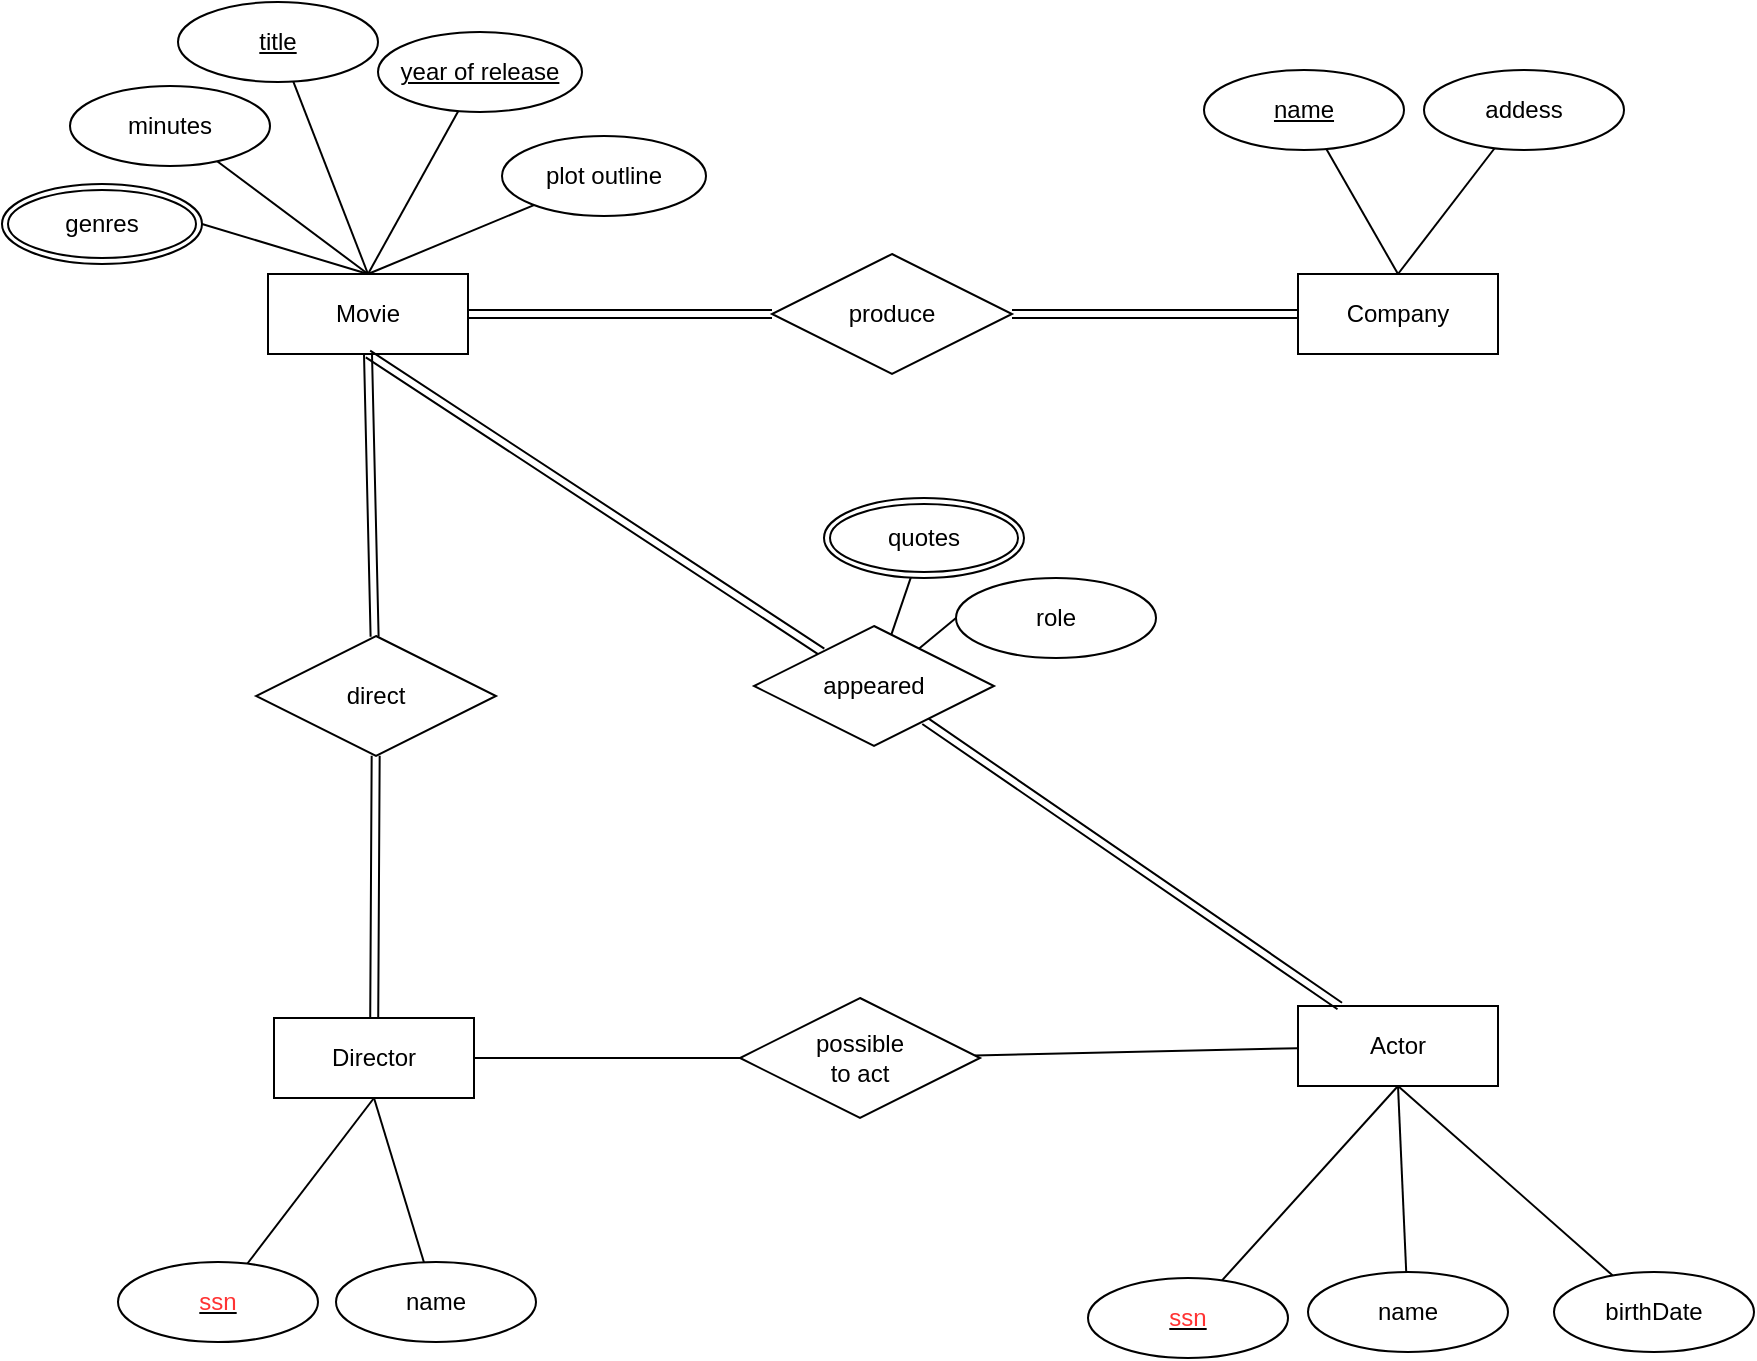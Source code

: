 <mxfile version="24.2.0" type="github">
  <diagram name="페이지-1" id="mjFrXahVR4kHwiT1oNfT">
    <mxGraphModel dx="1145" dy="805" grid="0" gridSize="10" guides="1" tooltips="1" connect="1" arrows="1" fold="1" page="1" pageScale="1" pageWidth="1600" pageHeight="900" math="0" shadow="0">
      <root>
        <mxCell id="0" />
        <mxCell id="1" parent="0" />
        <mxCell id="HttRAKErzIjSeqWAfoua-1" value="Director" style="whiteSpace=wrap;html=1;align=center;" vertex="1" parent="1">
          <mxGeometry x="365" y="610" width="100" height="40" as="geometry" />
        </mxCell>
        <mxCell id="HttRAKErzIjSeqWAfoua-25" style="edgeStyle=orthogonalEdgeStyle;rounded=0;orthogonalLoop=1;jettySize=auto;html=1;entryX=0;entryY=0.5;entryDx=0;entryDy=0;endArrow=none;endFill=0;shape=link;" edge="1" parent="1" source="HttRAKErzIjSeqWAfoua-2" target="HttRAKErzIjSeqWAfoua-24">
          <mxGeometry relative="1" as="geometry" />
        </mxCell>
        <mxCell id="HttRAKErzIjSeqWAfoua-2" value="Movie" style="whiteSpace=wrap;html=1;align=center;" vertex="1" parent="1">
          <mxGeometry x="362" y="238" width="100" height="40" as="geometry" />
        </mxCell>
        <mxCell id="HttRAKErzIjSeqWAfoua-5" value="Company" style="whiteSpace=wrap;html=1;align=center;" vertex="1" parent="1">
          <mxGeometry x="877" y="238" width="100" height="40" as="geometry" />
        </mxCell>
        <mxCell id="HttRAKErzIjSeqWAfoua-6" value="Actor" style="whiteSpace=wrap;html=1;align=center;" vertex="1" parent="1">
          <mxGeometry x="877" y="604" width="100" height="40" as="geometry" />
        </mxCell>
        <mxCell id="HttRAKErzIjSeqWAfoua-29" style="rounded=0;orthogonalLoop=1;jettySize=auto;html=1;endArrow=none;endFill=0;entryX=0.5;entryY=0;entryDx=0;entryDy=0;" edge="1" parent="1" source="HttRAKErzIjSeqWAfoua-7" target="HttRAKErzIjSeqWAfoua-2">
          <mxGeometry relative="1" as="geometry" />
        </mxCell>
        <mxCell id="HttRAKErzIjSeqWAfoua-7" value="&lt;u&gt;title&lt;/u&gt;" style="ellipse;whiteSpace=wrap;html=1;align=center;" vertex="1" parent="1">
          <mxGeometry x="317" y="102" width="100" height="40" as="geometry" />
        </mxCell>
        <mxCell id="HttRAKErzIjSeqWAfoua-34" style="rounded=0;orthogonalLoop=1;jettySize=auto;html=1;endArrow=none;endFill=0;entryX=0.5;entryY=0;entryDx=0;entryDy=0;" edge="1" parent="1" source="HttRAKErzIjSeqWAfoua-9" target="HttRAKErzIjSeqWAfoua-2">
          <mxGeometry relative="1" as="geometry">
            <mxPoint x="412" y="238" as="targetPoint" />
          </mxGeometry>
        </mxCell>
        <mxCell id="HttRAKErzIjSeqWAfoua-9" value="&lt;u&gt;year of release&lt;/u&gt;" style="ellipse;whiteSpace=wrap;html=1;align=center;" vertex="1" parent="1">
          <mxGeometry x="417" y="117" width="102" height="40" as="geometry" />
        </mxCell>
        <mxCell id="HttRAKErzIjSeqWAfoua-30" style="rounded=0;orthogonalLoop=1;jettySize=auto;html=1;entryX=0.5;entryY=0;entryDx=0;entryDy=0;endArrow=none;endFill=0;" edge="1" parent="1" source="HttRAKErzIjSeqWAfoua-10" target="HttRAKErzIjSeqWAfoua-2">
          <mxGeometry relative="1" as="geometry" />
        </mxCell>
        <mxCell id="HttRAKErzIjSeqWAfoua-10" value="minutes" style="ellipse;whiteSpace=wrap;html=1;align=center;" vertex="1" parent="1">
          <mxGeometry x="263" y="144" width="100" height="40" as="geometry" />
        </mxCell>
        <mxCell id="HttRAKErzIjSeqWAfoua-32" style="rounded=0;orthogonalLoop=1;jettySize=auto;html=1;entryX=0.5;entryY=0;entryDx=0;entryDy=0;endArrow=none;endFill=0;exitX=1;exitY=0.5;exitDx=0;exitDy=0;" edge="1" parent="1" source="HttRAKErzIjSeqWAfoua-70" target="HttRAKErzIjSeqWAfoua-2">
          <mxGeometry relative="1" as="geometry">
            <mxPoint x="295" y="201" as="sourcePoint" />
          </mxGeometry>
        </mxCell>
        <mxCell id="HttRAKErzIjSeqWAfoua-63" style="rounded=0;orthogonalLoop=1;jettySize=auto;html=1;endArrow=none;endFill=0;" edge="1" parent="1" source="HttRAKErzIjSeqWAfoua-13" target="HttRAKErzIjSeqWAfoua-1">
          <mxGeometry relative="1" as="geometry" />
        </mxCell>
        <mxCell id="HttRAKErzIjSeqWAfoua-67" style="rounded=0;orthogonalLoop=1;jettySize=auto;html=1;endArrow=none;endFill=0;" edge="1" parent="1" source="HttRAKErzIjSeqWAfoua-13" target="HttRAKErzIjSeqWAfoua-6">
          <mxGeometry relative="1" as="geometry" />
        </mxCell>
        <mxCell id="HttRAKErzIjSeqWAfoua-13" value="possible&lt;div&gt;to act&lt;/div&gt;" style="shape=rhombus;perimeter=rhombusPerimeter;whiteSpace=wrap;html=1;align=center;" vertex="1" parent="1">
          <mxGeometry x="598" y="600" width="120" height="60" as="geometry" />
        </mxCell>
        <mxCell id="HttRAKErzIjSeqWAfoua-22" style="rounded=0;orthogonalLoop=1;jettySize=auto;html=1;entryX=0.5;entryY=1;entryDx=0;entryDy=0;endArrow=none;endFill=0;shape=link;" edge="1" parent="1" source="HttRAKErzIjSeqWAfoua-21" target="HttRAKErzIjSeqWAfoua-2">
          <mxGeometry relative="1" as="geometry" />
        </mxCell>
        <mxCell id="HttRAKErzIjSeqWAfoua-23" style="rounded=0;orthogonalLoop=1;jettySize=auto;html=1;endArrow=none;endFill=0;shape=link;" edge="1" parent="1" source="HttRAKErzIjSeqWAfoua-21" target="HttRAKErzIjSeqWAfoua-1">
          <mxGeometry relative="1" as="geometry" />
        </mxCell>
        <mxCell id="HttRAKErzIjSeqWAfoua-21" value="direct" style="shape=rhombus;perimeter=rhombusPerimeter;whiteSpace=wrap;html=1;align=center;" vertex="1" parent="1">
          <mxGeometry x="356" y="419" width="120" height="60" as="geometry" />
        </mxCell>
        <mxCell id="HttRAKErzIjSeqWAfoua-26" style="edgeStyle=orthogonalEdgeStyle;rounded=0;orthogonalLoop=1;jettySize=auto;html=1;endArrow=none;endFill=0;shape=link;" edge="1" parent="1" source="HttRAKErzIjSeqWAfoua-24" target="HttRAKErzIjSeqWAfoua-5">
          <mxGeometry relative="1" as="geometry" />
        </mxCell>
        <mxCell id="HttRAKErzIjSeqWAfoua-24" value="produce" style="shape=rhombus;perimeter=rhombusPerimeter;whiteSpace=wrap;html=1;align=center;" vertex="1" parent="1">
          <mxGeometry x="614" y="228" width="120" height="60" as="geometry" />
        </mxCell>
        <mxCell id="HttRAKErzIjSeqWAfoua-33" style="rounded=0;orthogonalLoop=1;jettySize=auto;html=1;entryX=0.5;entryY=0;entryDx=0;entryDy=0;endArrow=none;endFill=0;" edge="1" parent="1" source="HttRAKErzIjSeqWAfoua-27" target="HttRAKErzIjSeqWAfoua-2">
          <mxGeometry relative="1" as="geometry" />
        </mxCell>
        <mxCell id="HttRAKErzIjSeqWAfoua-27" value="plot outline" style="ellipse;whiteSpace=wrap;html=1;align=center;" vertex="1" parent="1">
          <mxGeometry x="479" y="169" width="102" height="40" as="geometry" />
        </mxCell>
        <mxCell id="HttRAKErzIjSeqWAfoua-40" style="rounded=0;orthogonalLoop=1;jettySize=auto;html=1;endArrow=none;endFill=0;entryX=0.5;entryY=0;entryDx=0;entryDy=0;" edge="1" parent="1" source="HttRAKErzIjSeqWAfoua-37" target="HttRAKErzIjSeqWAfoua-5">
          <mxGeometry relative="1" as="geometry" />
        </mxCell>
        <mxCell id="HttRAKErzIjSeqWAfoua-37" value="&lt;u&gt;name&lt;/u&gt;" style="ellipse;whiteSpace=wrap;html=1;align=center;" vertex="1" parent="1">
          <mxGeometry x="830" y="136" width="100" height="40" as="geometry" />
        </mxCell>
        <mxCell id="HttRAKErzIjSeqWAfoua-41" style="rounded=0;orthogonalLoop=1;jettySize=auto;html=1;endArrow=none;endFill=0;" edge="1" parent="1" source="HttRAKErzIjSeqWAfoua-39">
          <mxGeometry relative="1" as="geometry">
            <mxPoint x="927" y="238" as="targetPoint" />
          </mxGeometry>
        </mxCell>
        <mxCell id="HttRAKErzIjSeqWAfoua-39" value="addess" style="ellipse;whiteSpace=wrap;html=1;align=center;" vertex="1" parent="1">
          <mxGeometry x="940" y="136" width="100" height="40" as="geometry" />
        </mxCell>
        <mxCell id="HttRAKErzIjSeqWAfoua-46" style="rounded=0;orthogonalLoop=1;jettySize=auto;html=1;entryX=0.5;entryY=1;entryDx=0;entryDy=0;endArrow=none;endFill=0;" edge="1" parent="1" source="HttRAKErzIjSeqWAfoua-42" target="HttRAKErzIjSeqWAfoua-6">
          <mxGeometry relative="1" as="geometry" />
        </mxCell>
        <mxCell id="HttRAKErzIjSeqWAfoua-42" value="name" style="ellipse;whiteSpace=wrap;html=1;align=center;" vertex="1" parent="1">
          <mxGeometry x="882" y="737" width="100" height="40" as="geometry" />
        </mxCell>
        <mxCell id="HttRAKErzIjSeqWAfoua-47" style="rounded=0;orthogonalLoop=1;jettySize=auto;html=1;entryX=0.5;entryY=1;entryDx=0;entryDy=0;endArrow=none;endFill=0;" edge="1" parent="1" source="HttRAKErzIjSeqWAfoua-43" target="HttRAKErzIjSeqWAfoua-6">
          <mxGeometry relative="1" as="geometry" />
        </mxCell>
        <mxCell id="HttRAKErzIjSeqWAfoua-43" value="birthDate" style="ellipse;whiteSpace=wrap;html=1;align=center;" vertex="1" parent="1">
          <mxGeometry x="1005" y="737" width="100" height="40" as="geometry" />
        </mxCell>
        <mxCell id="HttRAKErzIjSeqWAfoua-50" style="rounded=0;orthogonalLoop=1;jettySize=auto;html=1;endArrow=none;endFill=0;entryX=0.5;entryY=1;entryDx=0;entryDy=0;" edge="1" parent="1" source="HttRAKErzIjSeqWAfoua-49" target="HttRAKErzIjSeqWAfoua-6">
          <mxGeometry relative="1" as="geometry" />
        </mxCell>
        <mxCell id="HttRAKErzIjSeqWAfoua-49" value="&lt;u&gt;&lt;font color=&quot;#ff3333&quot;&gt;ssn&lt;/font&gt;&lt;/u&gt;" style="ellipse;whiteSpace=wrap;html=1;align=center;" vertex="1" parent="1">
          <mxGeometry x="772" y="740" width="100" height="40" as="geometry" />
        </mxCell>
        <mxCell id="HttRAKErzIjSeqWAfoua-58" style="rounded=0;orthogonalLoop=1;jettySize=auto;html=1;entryX=0.5;entryY=1;entryDx=0;entryDy=0;endArrow=none;endFill=0;" edge="1" parent="1" source="HttRAKErzIjSeqWAfoua-51" target="HttRAKErzIjSeqWAfoua-1">
          <mxGeometry relative="1" as="geometry" />
        </mxCell>
        <mxCell id="HttRAKErzIjSeqWAfoua-51" value="&lt;u&gt;&lt;font color=&quot;#ff3333&quot;&gt;ssn&lt;/font&gt;&lt;/u&gt;" style="ellipse;whiteSpace=wrap;html=1;align=center;" vertex="1" parent="1">
          <mxGeometry x="287" y="732" width="100" height="40" as="geometry" />
        </mxCell>
        <mxCell id="HttRAKErzIjSeqWAfoua-60" style="rounded=0;orthogonalLoop=1;jettySize=auto;html=1;entryX=0.5;entryY=1;entryDx=0;entryDy=0;endArrow=none;endFill=0;" edge="1" parent="1" source="HttRAKErzIjSeqWAfoua-52" target="HttRAKErzIjSeqWAfoua-1">
          <mxGeometry relative="1" as="geometry" />
        </mxCell>
        <mxCell id="HttRAKErzIjSeqWAfoua-52" value="name" style="ellipse;whiteSpace=wrap;html=1;align=center;" vertex="1" parent="1">
          <mxGeometry x="396" y="732" width="100" height="40" as="geometry" />
        </mxCell>
        <mxCell id="HttRAKErzIjSeqWAfoua-64" style="rounded=0;orthogonalLoop=1;jettySize=auto;html=1;entryX=0.5;entryY=1;entryDx=0;entryDy=0;endArrow=none;endFill=0;shape=link;" edge="1" parent="1" source="HttRAKErzIjSeqWAfoua-61" target="HttRAKErzIjSeqWAfoua-2">
          <mxGeometry relative="1" as="geometry" />
        </mxCell>
        <mxCell id="HttRAKErzIjSeqWAfoua-65" style="rounded=0;orthogonalLoop=1;jettySize=auto;html=1;endArrow=none;endFill=0;shape=link;" edge="1" parent="1" source="HttRAKErzIjSeqWAfoua-61" target="HttRAKErzIjSeqWAfoua-6">
          <mxGeometry relative="1" as="geometry" />
        </mxCell>
        <mxCell id="HttRAKErzIjSeqWAfoua-79" style="rounded=0;orthogonalLoop=1;jettySize=auto;html=1;entryX=0;entryY=0.5;entryDx=0;entryDy=0;endArrow=none;endFill=0;" edge="1" parent="1" source="HttRAKErzIjSeqWAfoua-61" target="HttRAKErzIjSeqWAfoua-78">
          <mxGeometry relative="1" as="geometry" />
        </mxCell>
        <mxCell id="HttRAKErzIjSeqWAfoua-61" value="appeared" style="shape=rhombus;perimeter=rhombusPerimeter;whiteSpace=wrap;html=1;align=center;" vertex="1" parent="1">
          <mxGeometry x="605" y="414" width="120" height="60" as="geometry" />
        </mxCell>
        <mxCell id="HttRAKErzIjSeqWAfoua-70" value="genres" style="ellipse;shape=doubleEllipse;margin=3;whiteSpace=wrap;html=1;align=center;" vertex="1" parent="1">
          <mxGeometry x="229" y="193" width="100" height="40" as="geometry" />
        </mxCell>
        <mxCell id="HttRAKErzIjSeqWAfoua-78" value="role" style="ellipse;whiteSpace=wrap;html=1;align=center;" vertex="1" parent="1">
          <mxGeometry x="706" y="390" width="100" height="40" as="geometry" />
        </mxCell>
        <mxCell id="HttRAKErzIjSeqWAfoua-81" style="rounded=0;orthogonalLoop=1;jettySize=auto;html=1;endArrow=none;endFill=0;" edge="1" parent="1" source="HttRAKErzIjSeqWAfoua-80" target="HttRAKErzIjSeqWAfoua-61">
          <mxGeometry relative="1" as="geometry" />
        </mxCell>
        <mxCell id="HttRAKErzIjSeqWAfoua-80" value="quotes" style="ellipse;shape=doubleEllipse;margin=3;whiteSpace=wrap;html=1;align=center;" vertex="1" parent="1">
          <mxGeometry x="640" y="350" width="100" height="40" as="geometry" />
        </mxCell>
      </root>
    </mxGraphModel>
  </diagram>
</mxfile>
